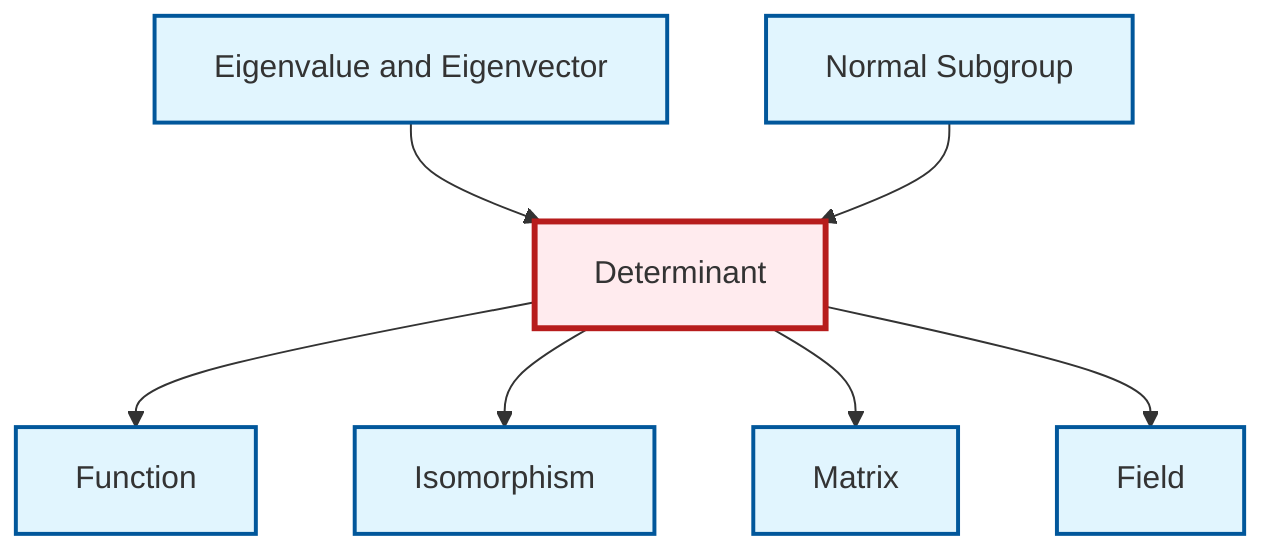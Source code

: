 graph TD
    classDef definition fill:#e1f5fe,stroke:#01579b,stroke-width:2px
    classDef theorem fill:#f3e5f5,stroke:#4a148c,stroke-width:2px
    classDef axiom fill:#fff3e0,stroke:#e65100,stroke-width:2px
    classDef example fill:#e8f5e9,stroke:#1b5e20,stroke-width:2px
    classDef current fill:#ffebee,stroke:#b71c1c,stroke-width:3px
    def-isomorphism["Isomorphism"]:::definition
    def-normal-subgroup["Normal Subgroup"]:::definition
    def-matrix["Matrix"]:::definition
    def-eigenvalue-eigenvector["Eigenvalue and Eigenvector"]:::definition
    def-function["Function"]:::definition
    def-field["Field"]:::definition
    def-determinant["Determinant"]:::definition
    def-determinant --> def-function
    def-determinant --> def-isomorphism
    def-eigenvalue-eigenvector --> def-determinant
    def-determinant --> def-matrix
    def-determinant --> def-field
    def-normal-subgroup --> def-determinant
    class def-determinant current